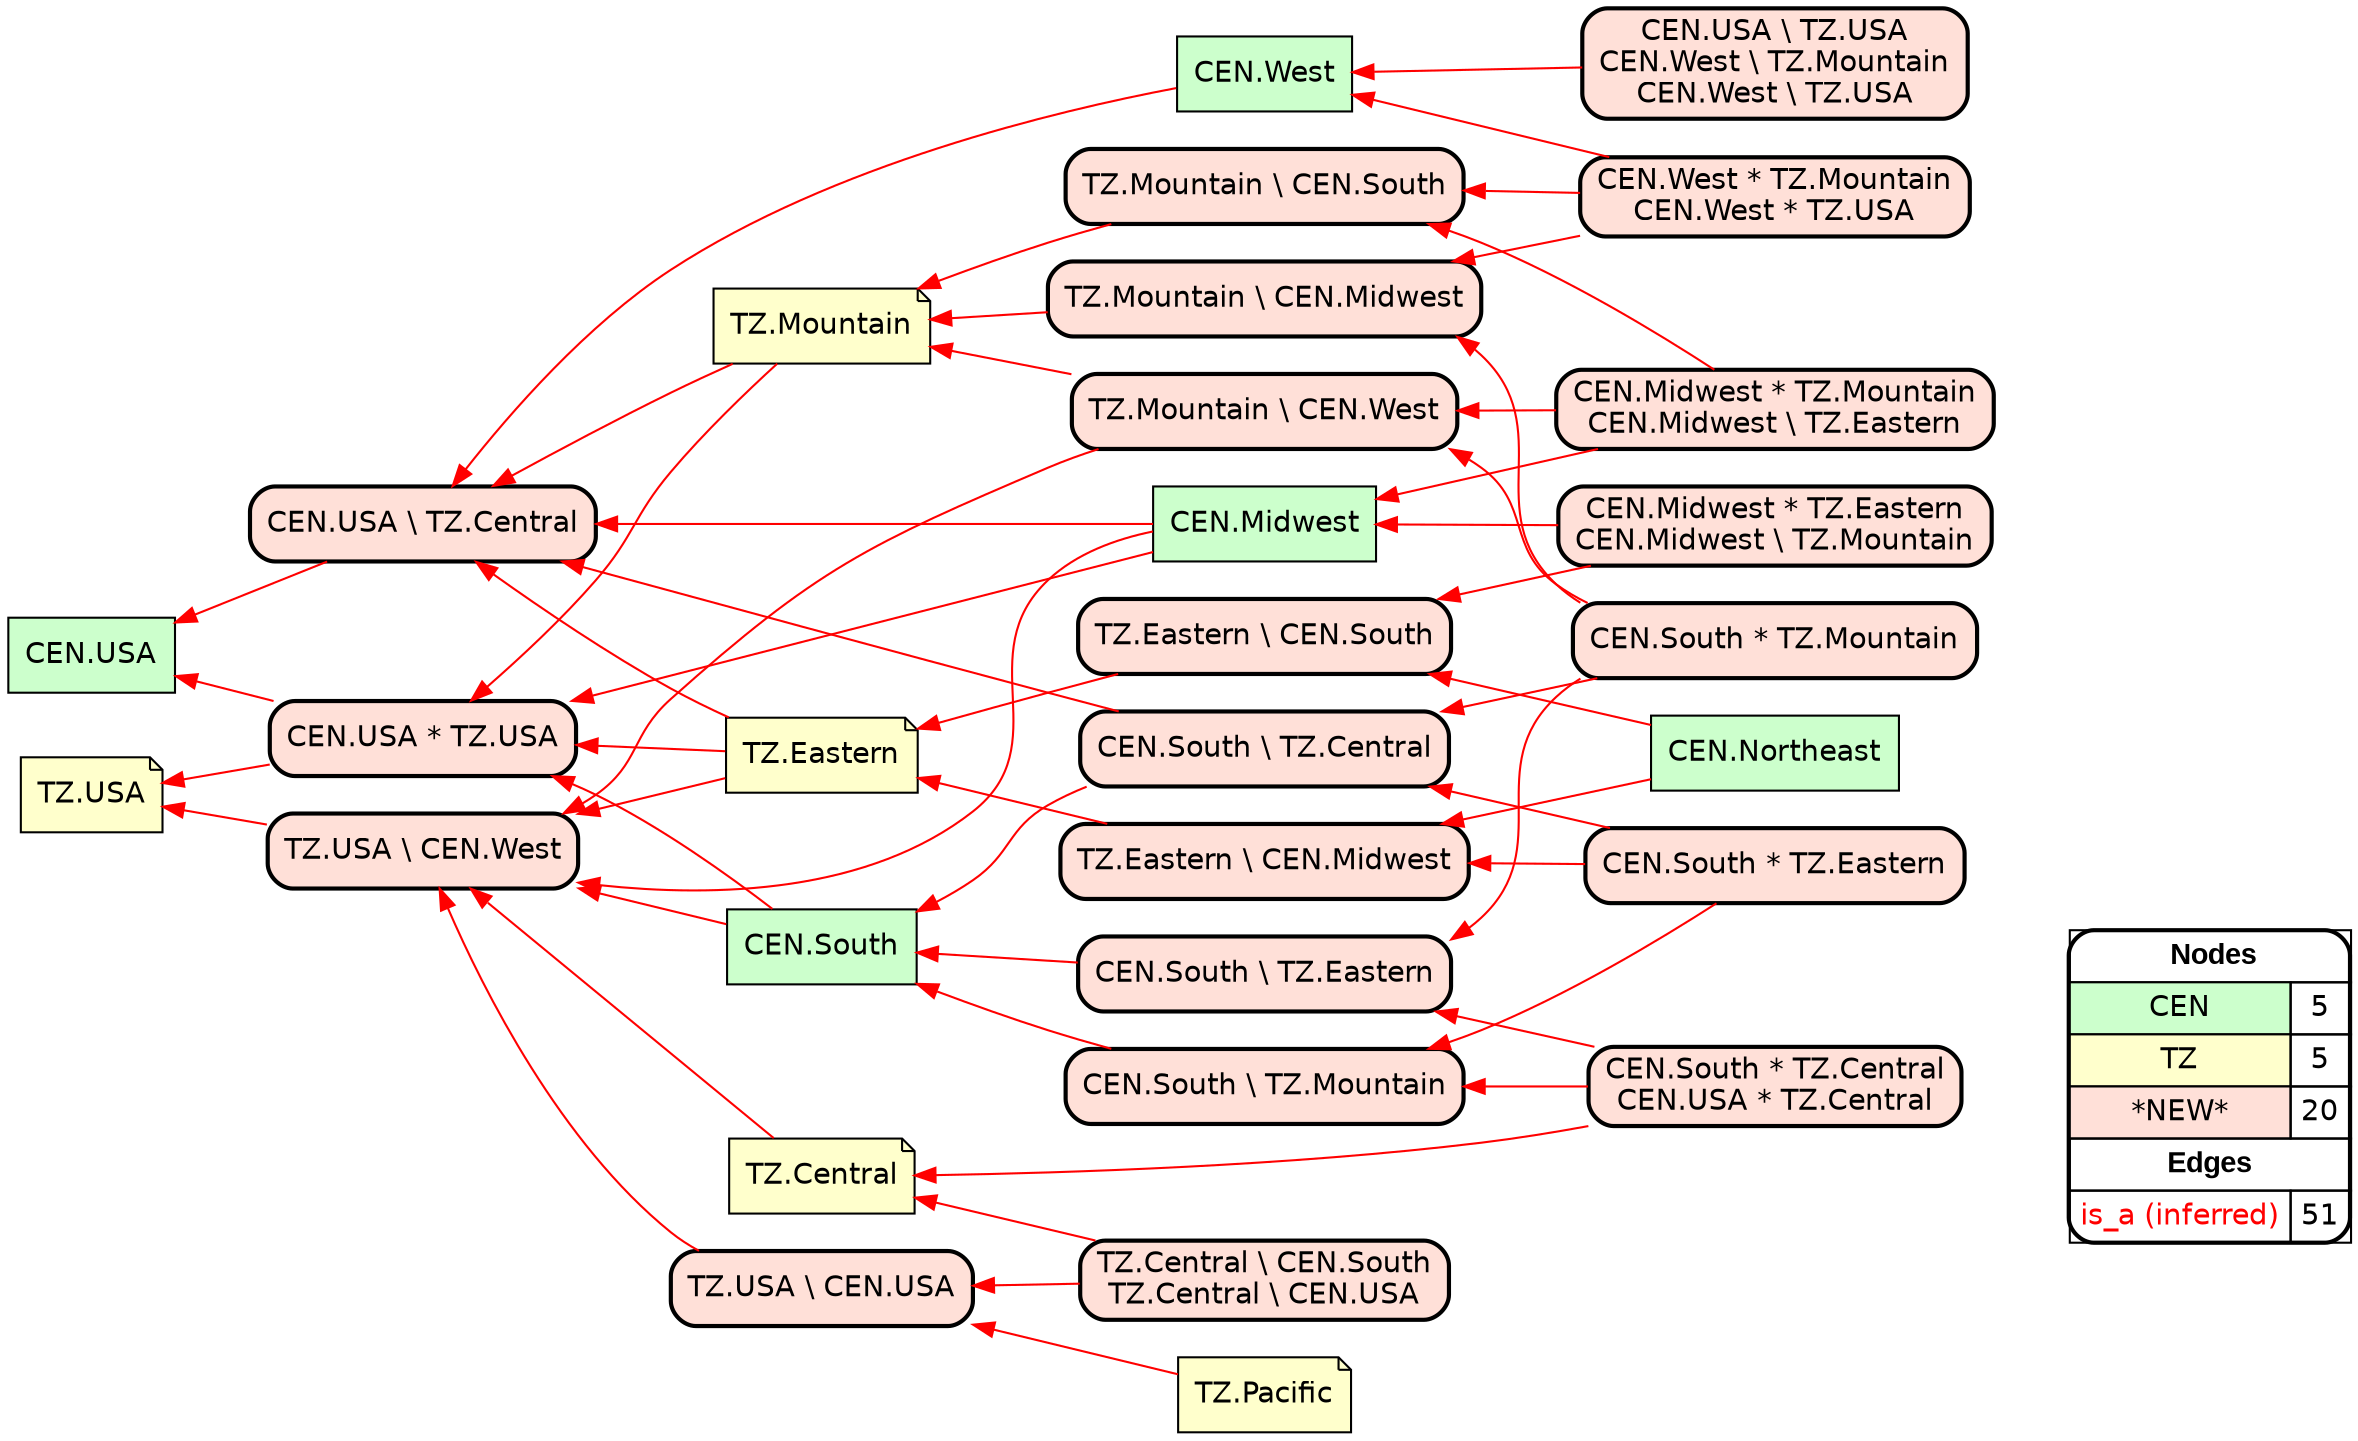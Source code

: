 digraph{
rankdir=RL
node[shape=box style=filled fillcolor="#CCFFCC" fontname="helvetica"] 
"CEN.Midwest"
"CEN.USA"
"CEN.West"
"CEN.Northeast"
"CEN.South"
node[shape=note style=filled fillcolor="#FFFFCC" fontname="helvetica"] 
"TZ.USA"
"TZ.Eastern"
"TZ.Mountain"
"TZ.Pacific"
"TZ.Central"
node[shape=box style="filled,rounded,bold" fillcolor="#FFE0D8" fontname="helvetica"] 
"CEN.USA \\ TZ.Central"
"TZ.Mountain \\ CEN.South"
"CEN.South \\ TZ.Central"
"CEN.South * TZ.Eastern"
"CEN.USA \\ TZ.USA\nCEN.West \\ TZ.Mountain\nCEN.West \\ TZ.USA"
"CEN.South * TZ.Central\nCEN.USA * TZ.Central"
"CEN.South * TZ.Mountain"
"CEN.South \\ TZ.Eastern"
"TZ.USA \\ CEN.USA"
"TZ.Eastern \\ CEN.Midwest"
"TZ.Central \\ CEN.South\nTZ.Central \\ CEN.USA"
"TZ.Mountain \\ CEN.West"
"CEN.Midwest * TZ.Mountain\nCEN.Midwest \\ TZ.Eastern"
"TZ.Mountain \\ CEN.Midwest"
"CEN.South \\ TZ.Mountain"
"CEN.West * TZ.Mountain\nCEN.West * TZ.USA"
"TZ.USA \\ CEN.West"
"CEN.USA * TZ.USA"
"CEN.Midwest * TZ.Eastern\nCEN.Midwest \\ TZ.Mountain"
"TZ.Eastern \\ CEN.South"
edge[arrowhead=normal style=solid color="#FF0000" constraint=true penwidth=1]
"CEN.South * TZ.Central\nCEN.USA * TZ.Central" -> "CEN.South \\ TZ.Mountain"
"CEN.South * TZ.Central\nCEN.USA * TZ.Central" -> "CEN.South \\ TZ.Eastern"
"CEN.South" -> "CEN.USA * TZ.USA"
"TZ.Eastern" -> "TZ.USA \\ CEN.West"
"TZ.Central" -> "TZ.USA \\ CEN.West"
"TZ.Mountain \\ CEN.West" -> "TZ.USA \\ CEN.West"
"TZ.Mountain \\ CEN.South" -> "TZ.Mountain"
"CEN.South \\ TZ.Central" -> "CEN.South"
"CEN.West * TZ.Mountain\nCEN.West * TZ.USA" -> "TZ.Mountain \\ CEN.Midwest"
"TZ.Mountain" -> "CEN.USA * TZ.USA"
"CEN.South * TZ.Eastern" -> "CEN.South \\ TZ.Mountain"
"TZ.Central \\ CEN.South\nTZ.Central \\ CEN.USA" -> "TZ.USA \\ CEN.USA"
"TZ.Mountain" -> "CEN.USA \\ TZ.Central"
"TZ.Central \\ CEN.South\nTZ.Central \\ CEN.USA" -> "TZ.Central"
"CEN.Midwest * TZ.Mountain\nCEN.Midwest \\ TZ.Eastern" -> "TZ.Mountain \\ CEN.West"
"CEN.South" -> "TZ.USA \\ CEN.West"
"CEN.Northeast" -> "TZ.Eastern \\ CEN.Midwest"
"TZ.Eastern \\ CEN.Midwest" -> "TZ.Eastern"
"CEN.West" -> "CEN.USA \\ TZ.Central"
"TZ.USA \\ CEN.West" -> "TZ.USA"
"TZ.Eastern" -> "CEN.USA * TZ.USA"
"CEN.South * TZ.Eastern" -> "TZ.Eastern \\ CEN.Midwest"
"CEN.South \\ TZ.Mountain" -> "CEN.South"
"TZ.Mountain \\ CEN.West" -> "TZ.Mountain"
"TZ.Eastern" -> "CEN.USA \\ TZ.Central"
"CEN.Midwest * TZ.Mountain\nCEN.Midwest \\ TZ.Eastern" -> "TZ.Mountain \\ CEN.South"
"CEN.USA \\ TZ.USA\nCEN.West \\ TZ.Mountain\nCEN.West \\ TZ.USA" -> "CEN.West"
"CEN.Northeast" -> "TZ.Eastern \\ CEN.South"
"CEN.Midwest" -> "TZ.USA \\ CEN.West"
"CEN.USA * TZ.USA" -> "TZ.USA"
"TZ.USA \\ CEN.USA" -> "TZ.USA \\ CEN.West"
"CEN.Midwest * TZ.Eastern\nCEN.Midwest \\ TZ.Mountain" -> "CEN.Midwest"
"CEN.West * TZ.Mountain\nCEN.West * TZ.USA" -> "TZ.Mountain \\ CEN.South"
"CEN.USA * TZ.USA" -> "CEN.USA"
"CEN.South \\ TZ.Central" -> "CEN.USA \\ TZ.Central"
"TZ.Pacific" -> "TZ.USA \\ CEN.USA"
"CEN.Midwest * TZ.Mountain\nCEN.Midwest \\ TZ.Eastern" -> "CEN.Midwest"
"CEN.West * TZ.Mountain\nCEN.West * TZ.USA" -> "CEN.West"
"CEN.South * TZ.Mountain" -> "TZ.Mountain \\ CEN.Midwest"
"CEN.Midwest" -> "CEN.USA * TZ.USA"
"CEN.Midwest" -> "CEN.USA \\ TZ.Central"
"CEN.South * TZ.Mountain" -> "TZ.Mountain \\ CEN.West"
"TZ.Eastern \\ CEN.South" -> "TZ.Eastern"
"CEN.Midwest * TZ.Eastern\nCEN.Midwest \\ TZ.Mountain" -> "TZ.Eastern \\ CEN.South"
"CEN.South * TZ.Central\nCEN.USA * TZ.Central" -> "TZ.Central"
"CEN.South * TZ.Mountain" -> "CEN.South \\ TZ.Central"
"CEN.South \\ TZ.Eastern" -> "CEN.South"
"TZ.Mountain \\ CEN.Midwest" -> "TZ.Mountain"
"CEN.USA \\ TZ.Central" -> "CEN.USA"
"CEN.South * TZ.Eastern" -> "CEN.South \\ TZ.Central"
"CEN.South * TZ.Mountain" -> "CEN.South \\ TZ.Eastern"
edge[arrowhead=normal style=dotted color="#000000" constraint=true penwidth=1]
node[shape=box] 
{rank=source Legend [fillcolor= white margin=0 label=< 
 <TABLE BORDER="0" CELLBORDER="1" CELLSPACING="0" CELLPADDING="4"> 
<TR> <TD COLSPAN="2"><font face="Arial Black"> Nodes</font></TD> </TR> 
<TR> 
 <TD bgcolor="#CCFFCC" fontname="helvetica">CEN</TD> 
 <TD>5</TD> 
 </TR> 
<TR> 
 <TD bgcolor="#FFFFCC" fontname="helvetica">TZ</TD> 
 <TD>5</TD> 
 </TR> 
<TR> 
 <TD bgcolor="#FFE0D8" fontname="helvetica">*NEW*</TD> 
 <TD>20</TD> 
 </TR> 
<TR> <TD COLSPAN="2"><font face = "Arial Black"> Edges </font></TD> </TR> 
<TR> 
 <TD><font color ="#FF0000">is_a (inferred)</font></TD><TD>51</TD>
</TR>
</TABLE> 
 >] } 
}